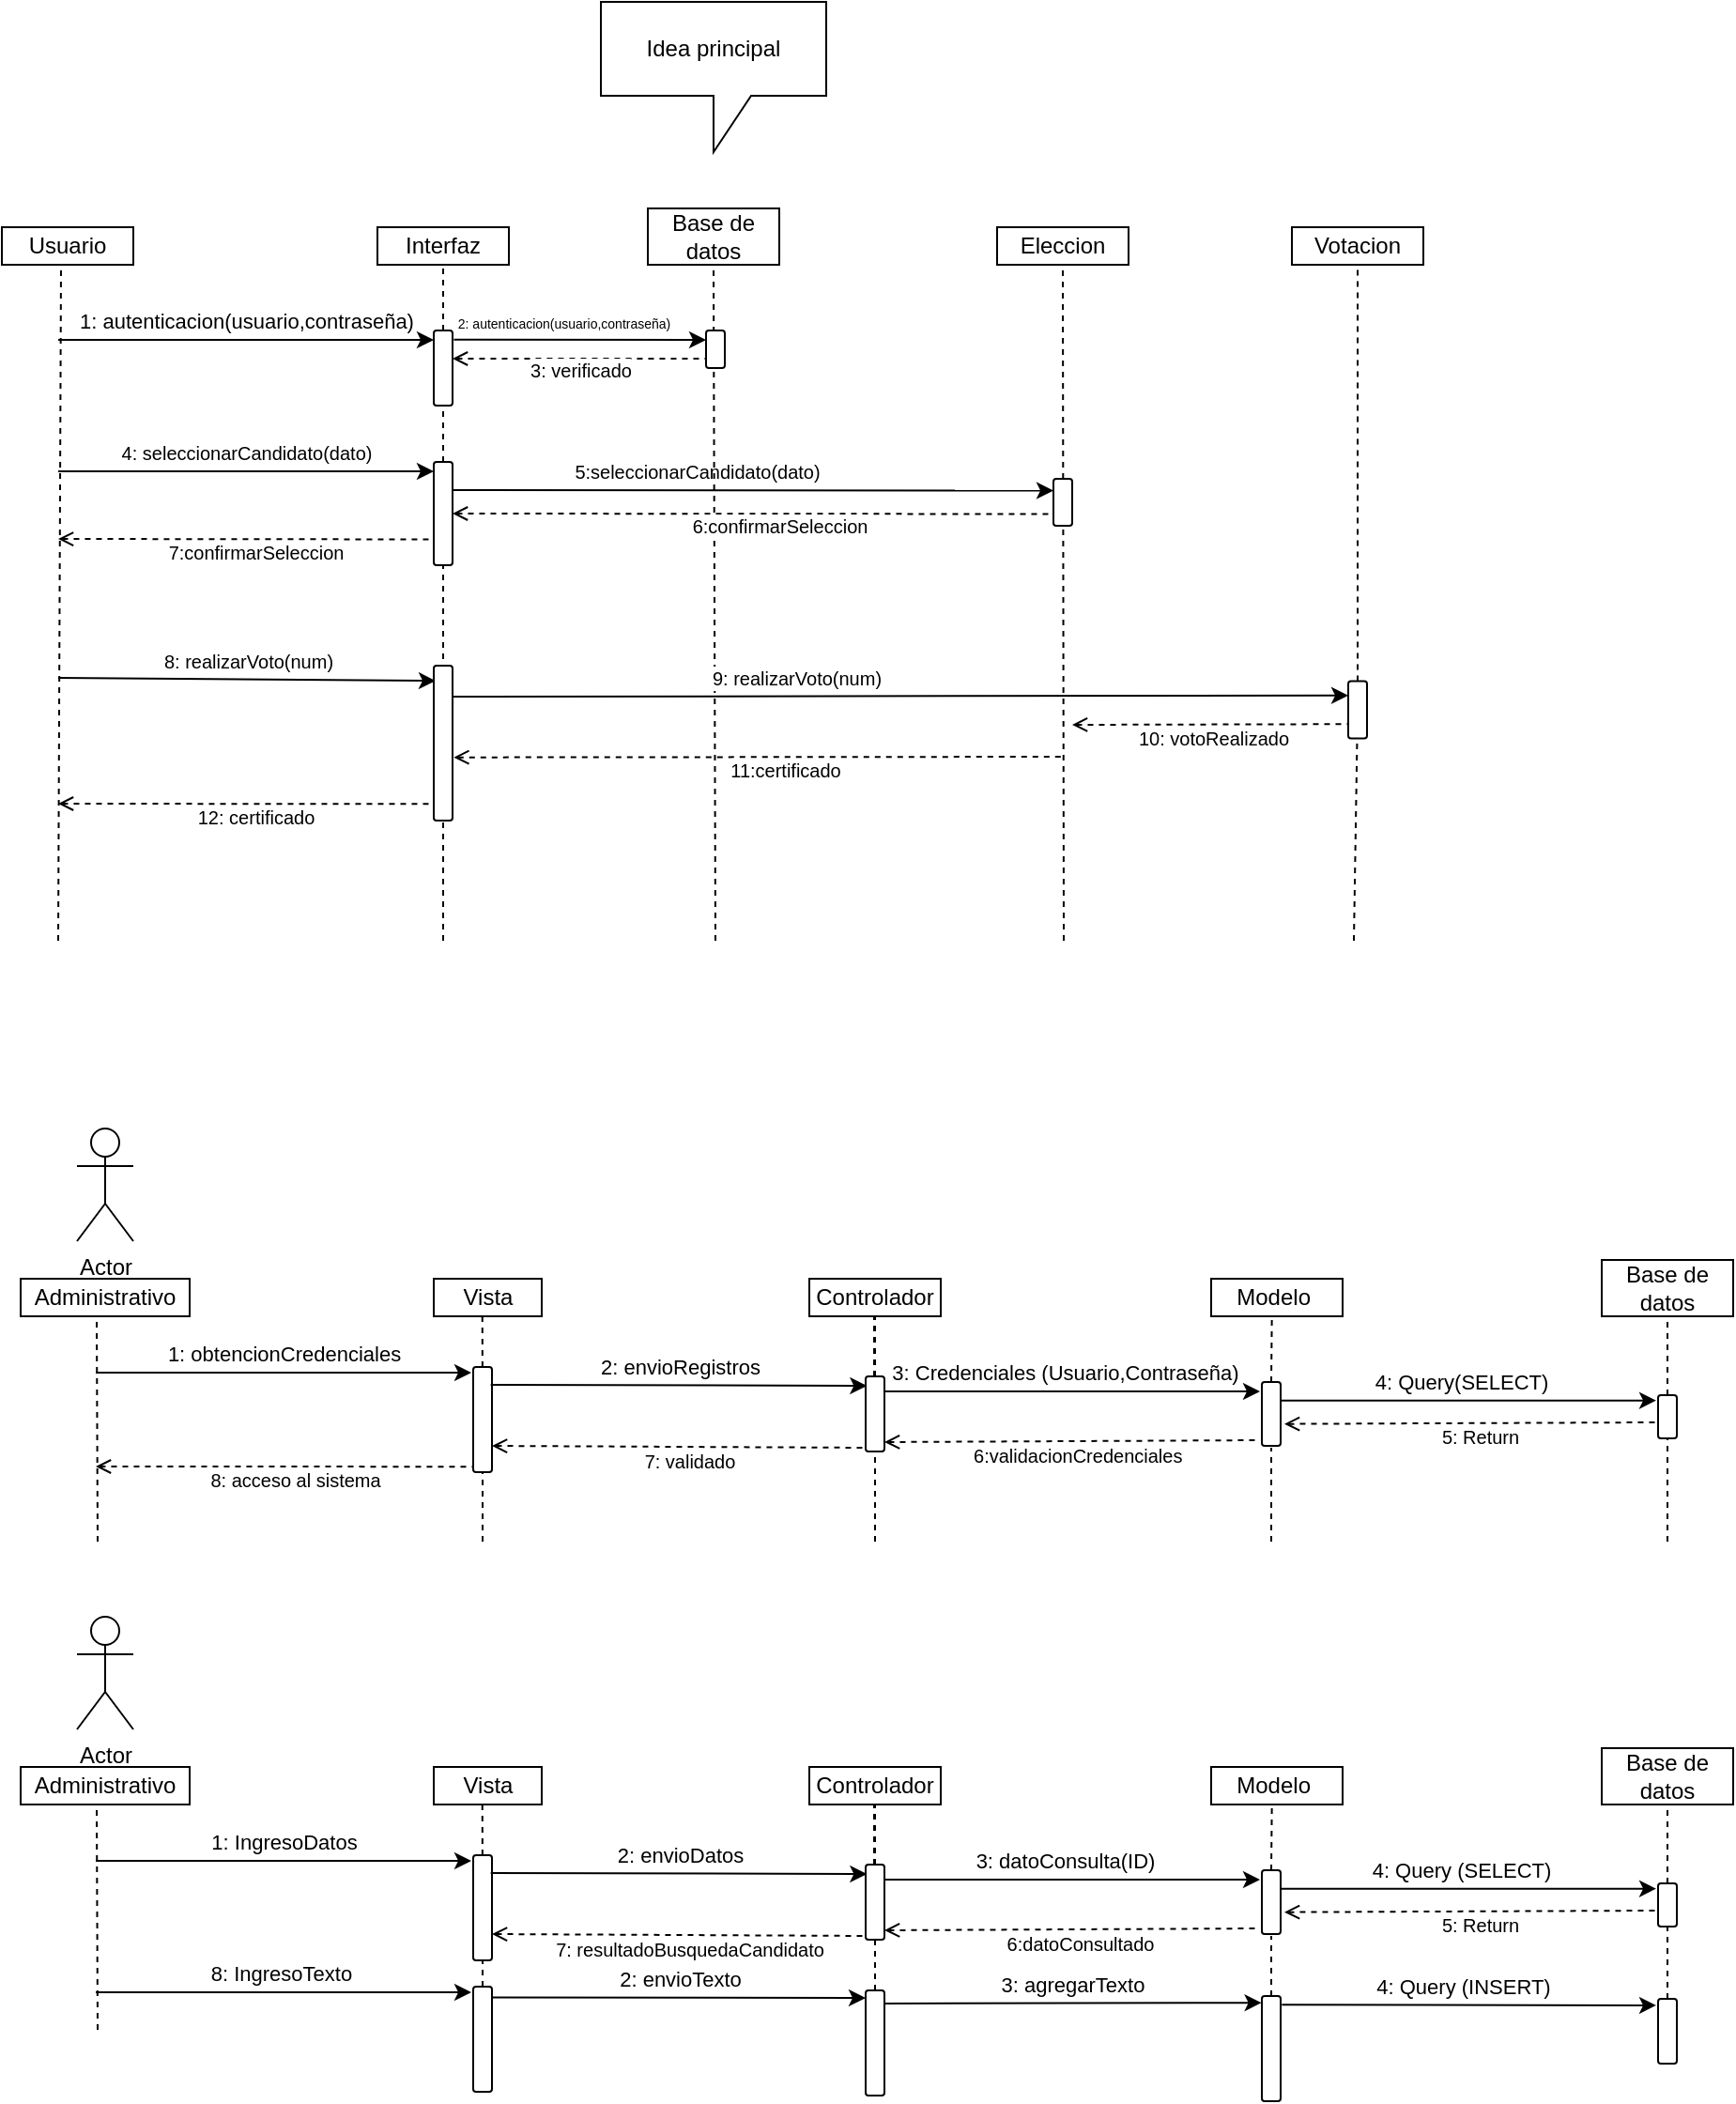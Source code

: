 <mxfile version="21.3.4" type="github">
  <diagram name="Página-1" id="lVVp2TQSh0Q2pHXrriCY">
    <mxGraphModel dx="478" dy="1424" grid="1" gridSize="10" guides="1" tooltips="1" connect="1" arrows="1" fold="1" page="1" pageScale="1" pageWidth="827" pageHeight="1169" math="0" shadow="0">
      <root>
        <mxCell id="0" />
        <mxCell id="1" parent="0" />
        <mxCell id="K4RC7GFQoaODHSmfSlVZ-1" value="Usuario" style="rounded=0;whiteSpace=wrap;html=1;" parent="1" vertex="1">
          <mxGeometry x="70" y="60" width="70" height="20" as="geometry" />
        </mxCell>
        <mxCell id="K4RC7GFQoaODHSmfSlVZ-2" value="" style="endArrow=none;dashed=1;html=1;rounded=0;entryX=0.45;entryY=1;entryDx=0;entryDy=0;entryPerimeter=0;" parent="1" target="K4RC7GFQoaODHSmfSlVZ-1" edge="1">
          <mxGeometry width="50" height="50" relative="1" as="geometry">
            <mxPoint x="100" y="440" as="sourcePoint" />
            <mxPoint x="440" y="210" as="targetPoint" />
          </mxGeometry>
        </mxCell>
        <mxCell id="K4RC7GFQoaODHSmfSlVZ-3" value="Interfaz" style="rounded=0;whiteSpace=wrap;html=1;" parent="1" vertex="1">
          <mxGeometry x="270" y="60" width="70" height="20" as="geometry" />
        </mxCell>
        <mxCell id="K4RC7GFQoaODHSmfSlVZ-4" value="" style="endArrow=none;dashed=1;html=1;rounded=0;entryX=0.5;entryY=1;entryDx=0;entryDy=0;startSize=6;" parent="1" source="K4RC7GFQoaODHSmfSlVZ-7" target="K4RC7GFQoaODHSmfSlVZ-3" edge="1">
          <mxGeometry width="50" height="50" relative="1" as="geometry">
            <mxPoint x="305" y="440" as="sourcePoint" />
            <mxPoint x="274.5" y="90" as="targetPoint" />
          </mxGeometry>
        </mxCell>
        <mxCell id="K4RC7GFQoaODHSmfSlVZ-5" value="" style="endArrow=classic;html=1;rounded=0;" parent="1" edge="1">
          <mxGeometry width="50" height="50" relative="1" as="geometry">
            <mxPoint x="100" y="120" as="sourcePoint" />
            <mxPoint x="300" y="120" as="targetPoint" />
          </mxGeometry>
        </mxCell>
        <mxCell id="K4RC7GFQoaODHSmfSlVZ-6" value="1: autenticacion(usuario,contraseña)" style="edgeLabel;html=1;align=center;verticalAlign=middle;resizable=0;points=[];" parent="K4RC7GFQoaODHSmfSlVZ-5" vertex="1" connectable="0">
          <mxGeometry x="-0.4" y="1" relative="1" as="geometry">
            <mxPoint x="40" y="-9" as="offset" />
          </mxGeometry>
        </mxCell>
        <mxCell id="K4RC7GFQoaODHSmfSlVZ-11" value="" style="endArrow=none;dashed=1;html=1;rounded=0;entryX=0;entryY=0.5;entryDx=0;entryDy=0;startSize=6;" parent="1" source="K4RC7GFQoaODHSmfSlVZ-24" target="K4RC7GFQoaODHSmfSlVZ-7" edge="1">
          <mxGeometry width="50" height="50" relative="1" as="geometry">
            <mxPoint x="305" y="440" as="sourcePoint" />
            <mxPoint x="305" y="80" as="targetPoint" />
            <Array as="points" />
          </mxGeometry>
        </mxCell>
        <mxCell id="K4RC7GFQoaODHSmfSlVZ-7" value="" style="rounded=1;whiteSpace=wrap;html=1;rotation=90;" parent="1" vertex="1">
          <mxGeometry x="285" y="130" width="40" height="10" as="geometry" />
        </mxCell>
        <mxCell id="K4RC7GFQoaODHSmfSlVZ-13" value="Base de datos" style="rounded=0;whiteSpace=wrap;html=1;" parent="1" vertex="1">
          <mxGeometry x="414" y="50" width="70" height="30" as="geometry" />
        </mxCell>
        <mxCell id="K4RC7GFQoaODHSmfSlVZ-16" value="" style="endArrow=classic;html=1;rounded=0;exitX=0.121;exitY=-0.071;exitDx=0;exitDy=0;exitPerimeter=0;entryX=0.25;entryY=1;entryDx=0;entryDy=0;" parent="1" source="K4RC7GFQoaODHSmfSlVZ-7" target="K4RC7GFQoaODHSmfSlVZ-15" edge="1">
          <mxGeometry width="50" height="50" relative="1" as="geometry">
            <mxPoint x="250" y="120" as="sourcePoint" />
            <mxPoint x="440" y="120" as="targetPoint" />
          </mxGeometry>
        </mxCell>
        <mxCell id="K4RC7GFQoaODHSmfSlVZ-17" value="&lt;font style=&quot;font-size: 7px;&quot;&gt;2: autenticacion(usuario,contraseña)&lt;/font&gt;" style="edgeLabel;html=1;align=center;verticalAlign=middle;resizable=0;points=[];" parent="K4RC7GFQoaODHSmfSlVZ-16" vertex="1" connectable="0">
          <mxGeometry x="-0.4" y="1" relative="1" as="geometry">
            <mxPoint x="18" y="-9" as="offset" />
          </mxGeometry>
        </mxCell>
        <mxCell id="K4RC7GFQoaODHSmfSlVZ-18" value="" style="endArrow=none;dashed=1;html=1;rounded=0;entryX=0.75;entryY=1;entryDx=0;entryDy=0;exitX=0.375;exitY=0;exitDx=0;exitDy=0;startArrow=open;startFill=0;exitPerimeter=0;" parent="1" source="K4RC7GFQoaODHSmfSlVZ-7" target="K4RC7GFQoaODHSmfSlVZ-15" edge="1">
          <mxGeometry width="50" height="50" relative="1" as="geometry">
            <mxPoint x="260" y="180" as="sourcePoint" />
            <mxPoint x="310" y="130" as="targetPoint" />
          </mxGeometry>
        </mxCell>
        <mxCell id="K4RC7GFQoaODHSmfSlVZ-19" value="&lt;font style=&quot;font-size: 10px;&quot;&gt;3: verificado&lt;/font&gt;" style="edgeLabel;html=1;align=center;verticalAlign=middle;resizable=0;points=[];" parent="K4RC7GFQoaODHSmfSlVZ-18" vertex="1" connectable="0">
          <mxGeometry x="0.14" y="-2" relative="1" as="geometry">
            <mxPoint x="-9" y="4" as="offset" />
          </mxGeometry>
        </mxCell>
        <mxCell id="K4RC7GFQoaODHSmfSlVZ-20" value="Eleccion" style="rounded=0;whiteSpace=wrap;html=1;" parent="1" vertex="1">
          <mxGeometry x="600" y="60" width="70" height="20" as="geometry" />
        </mxCell>
        <mxCell id="K4RC7GFQoaODHSmfSlVZ-21" value="" style="endArrow=none;dashed=1;html=1;rounded=0;entryX=0.5;entryY=1;entryDx=0;entryDy=0;startSize=6;" parent="1" target="K4RC7GFQoaODHSmfSlVZ-20" edge="1">
          <mxGeometry width="50" height="50" relative="1" as="geometry">
            <mxPoint x="635.5" y="440" as="sourcePoint" />
            <mxPoint x="634.5" y="80" as="targetPoint" />
            <Array as="points" />
          </mxGeometry>
        </mxCell>
        <mxCell id="K4RC7GFQoaODHSmfSlVZ-22" value="" style="endArrow=classic;html=1;rounded=0;" parent="1" edge="1">
          <mxGeometry width="50" height="50" relative="1" as="geometry">
            <mxPoint x="100" y="190" as="sourcePoint" />
            <mxPoint x="300" y="190" as="targetPoint" />
          </mxGeometry>
        </mxCell>
        <mxCell id="K4RC7GFQoaODHSmfSlVZ-23" value="&lt;font style=&quot;font-size: 10px;&quot;&gt;4: seleccionarCandidato(dato)&lt;/font&gt;" style="edgeLabel;html=1;align=center;verticalAlign=middle;resizable=0;points=[];" parent="K4RC7GFQoaODHSmfSlVZ-22" vertex="1" connectable="0">
          <mxGeometry x="-0.4" y="1" relative="1" as="geometry">
            <mxPoint x="40" y="-9" as="offset" />
          </mxGeometry>
        </mxCell>
        <mxCell id="K4RC7GFQoaODHSmfSlVZ-25" value="" style="endArrow=none;dashed=1;html=1;rounded=0;entryX=0;entryY=0.5;entryDx=0;entryDy=0;startSize=6;" parent="1" target="K4RC7GFQoaODHSmfSlVZ-24" edge="1">
          <mxGeometry width="50" height="50" relative="1" as="geometry">
            <mxPoint x="305" y="440" as="sourcePoint" />
            <mxPoint x="305" y="115" as="targetPoint" />
            <Array as="points" />
          </mxGeometry>
        </mxCell>
        <mxCell id="K4RC7GFQoaODHSmfSlVZ-24" value="" style="rounded=1;whiteSpace=wrap;html=1;rotation=90;" parent="1" vertex="1">
          <mxGeometry x="277.5" y="207.5" width="55" height="10" as="geometry" />
        </mxCell>
        <mxCell id="K4RC7GFQoaODHSmfSlVZ-26" value="" style="endArrow=classic;html=1;rounded=0;exitX=0.121;exitY=-0.071;exitDx=0;exitDy=0;exitPerimeter=0;entryX=0.25;entryY=1;entryDx=0;entryDy=0;" parent="1" target="K4RC7GFQoaODHSmfSlVZ-32" edge="1">
          <mxGeometry width="50" height="50" relative="1" as="geometry">
            <mxPoint x="310" y="200" as="sourcePoint" />
            <mxPoint x="630" y="200" as="targetPoint" />
          </mxGeometry>
        </mxCell>
        <mxCell id="K4RC7GFQoaODHSmfSlVZ-27" value="&lt;font style=&quot;font-size: 10px;&quot;&gt;5:seleccionarCandidato(dato)&lt;/font&gt;" style="edgeLabel;html=1;align=center;verticalAlign=middle;resizable=0;points=[];" parent="K4RC7GFQoaODHSmfSlVZ-26" vertex="1" connectable="0">
          <mxGeometry x="-0.4" y="1" relative="1" as="geometry">
            <mxPoint x="34" y="-9" as="offset" />
          </mxGeometry>
        </mxCell>
        <mxCell id="K4RC7GFQoaODHSmfSlVZ-31" value="" style="endArrow=none;dashed=1;html=1;rounded=0;startSize=6;entryX=0.5;entryY=1;entryDx=0;entryDy=0;" parent="1" target="K4RC7GFQoaODHSmfSlVZ-13" edge="1">
          <mxGeometry width="50" height="50" relative="1" as="geometry">
            <mxPoint x="450" y="440" as="sourcePoint" />
            <mxPoint x="450" y="213" as="targetPoint" />
            <Array as="points" />
          </mxGeometry>
        </mxCell>
        <mxCell id="K4RC7GFQoaODHSmfSlVZ-15" value="" style="rounded=1;whiteSpace=wrap;html=1;rotation=90;" parent="1" vertex="1">
          <mxGeometry x="440" y="120" width="20" height="10" as="geometry" />
        </mxCell>
        <mxCell id="K4RC7GFQoaODHSmfSlVZ-32" value="" style="rounded=1;whiteSpace=wrap;html=1;rotation=90;" parent="1" vertex="1">
          <mxGeometry x="622.5" y="201.5" width="25" height="10" as="geometry" />
        </mxCell>
        <mxCell id="K4RC7GFQoaODHSmfSlVZ-33" value="" style="endArrow=none;dashed=1;html=1;rounded=0;entryX=0.75;entryY=1;entryDx=0;entryDy=0;exitX=0.5;exitY=0;exitDx=0;exitDy=0;startArrow=open;startFill=0;" parent="1" source="K4RC7GFQoaODHSmfSlVZ-24" target="K4RC7GFQoaODHSmfSlVZ-32" edge="1">
          <mxGeometry width="50" height="50" relative="1" as="geometry">
            <mxPoint x="490" y="209" as="sourcePoint" />
            <mxPoint x="625" y="209" as="targetPoint" />
          </mxGeometry>
        </mxCell>
        <mxCell id="K4RC7GFQoaODHSmfSlVZ-34" value="&lt;font style=&quot;font-size: 10px;&quot;&gt;6:confirmarSeleccion&lt;/font&gt;" style="edgeLabel;html=1;align=center;verticalAlign=middle;resizable=0;points=[];" parent="K4RC7GFQoaODHSmfSlVZ-33" vertex="1" connectable="0">
          <mxGeometry x="0.14" y="-2" relative="1" as="geometry">
            <mxPoint x="-9" y="4" as="offset" />
          </mxGeometry>
        </mxCell>
        <mxCell id="K4RC7GFQoaODHSmfSlVZ-35" value="" style="endArrow=none;dashed=1;html=1;rounded=0;entryX=0.75;entryY=1;entryDx=0;entryDy=0;startArrow=open;startFill=0;" parent="1" target="K4RC7GFQoaODHSmfSlVZ-24" edge="1">
          <mxGeometry width="50" height="50" relative="1" as="geometry">
            <mxPoint x="100" y="226" as="sourcePoint" />
            <mxPoint x="290" y="230" as="targetPoint" />
          </mxGeometry>
        </mxCell>
        <mxCell id="K4RC7GFQoaODHSmfSlVZ-36" value="&lt;font style=&quot;font-size: 10px;&quot;&gt;7:confirmarSeleccion&lt;/font&gt;" style="edgeLabel;html=1;align=center;verticalAlign=middle;resizable=0;points=[];" parent="K4RC7GFQoaODHSmfSlVZ-35" vertex="1" connectable="0">
          <mxGeometry x="0.14" y="-3" relative="1" as="geometry">
            <mxPoint x="-9" y="4" as="offset" />
          </mxGeometry>
        </mxCell>
        <mxCell id="K4RC7GFQoaODHSmfSlVZ-37" value="" style="endArrow=classic;html=1;rounded=0;entryX=0.098;entryY=0.9;entryDx=0;entryDy=0;entryPerimeter=0;" parent="1" target="K4RC7GFQoaODHSmfSlVZ-40" edge="1">
          <mxGeometry width="50" height="50" relative="1" as="geometry">
            <mxPoint x="100" y="300" as="sourcePoint" />
            <mxPoint x="290" y="301" as="targetPoint" />
          </mxGeometry>
        </mxCell>
        <mxCell id="K4RC7GFQoaODHSmfSlVZ-38" value="&lt;font style=&quot;font-size: 10px;&quot;&gt;8: realizarVoto(num)&lt;/font&gt;" style="edgeLabel;html=1;align=center;verticalAlign=middle;resizable=0;points=[];" parent="K4RC7GFQoaODHSmfSlVZ-37" vertex="1" connectable="0">
          <mxGeometry x="-0.4" y="1" relative="1" as="geometry">
            <mxPoint x="40" y="-9" as="offset" />
          </mxGeometry>
        </mxCell>
        <mxCell id="K4RC7GFQoaODHSmfSlVZ-40" value="" style="rounded=1;whiteSpace=wrap;html=1;rotation=90;" parent="1" vertex="1">
          <mxGeometry x="263.75" y="329.75" width="82.5" height="10" as="geometry" />
        </mxCell>
        <mxCell id="K4RC7GFQoaODHSmfSlVZ-41" value="Votacion" style="rounded=0;whiteSpace=wrap;html=1;" parent="1" vertex="1">
          <mxGeometry x="757" y="60" width="70" height="20" as="geometry" />
        </mxCell>
        <mxCell id="K4RC7GFQoaODHSmfSlVZ-42" value="" style="endArrow=none;dashed=1;html=1;rounded=0;startSize=6;" parent="1" source="K4RC7GFQoaODHSmfSlVZ-45" target="K4RC7GFQoaODHSmfSlVZ-41" edge="1">
          <mxGeometry width="50" height="50" relative="1" as="geometry">
            <mxPoint x="790" y="440" as="sourcePoint" />
            <mxPoint x="645" y="90" as="targetPoint" />
            <Array as="points" />
          </mxGeometry>
        </mxCell>
        <mxCell id="K4RC7GFQoaODHSmfSlVZ-43" value="" style="endArrow=classic;html=1;rounded=0;exitX=0.2;exitY=0;exitDx=0;exitDy=0;entryX=0.25;entryY=1;entryDx=0;entryDy=0;exitPerimeter=0;" parent="1" source="K4RC7GFQoaODHSmfSlVZ-40" target="K4RC7GFQoaODHSmfSlVZ-45" edge="1">
          <mxGeometry width="50" height="50" relative="1" as="geometry">
            <mxPoint x="313" y="310" as="sourcePoint" />
            <mxPoint x="770" y="310" as="targetPoint" />
          </mxGeometry>
        </mxCell>
        <mxCell id="K4RC7GFQoaODHSmfSlVZ-44" value="&lt;font style=&quot;font-size: 10px;&quot;&gt;9: realizarVoto(num)&lt;/font&gt;" style="edgeLabel;html=1;align=center;verticalAlign=middle;resizable=0;points=[];" parent="K4RC7GFQoaODHSmfSlVZ-43" vertex="1" connectable="0">
          <mxGeometry x="-0.4" y="1" relative="1" as="geometry">
            <mxPoint x="40" y="-9" as="offset" />
          </mxGeometry>
        </mxCell>
        <mxCell id="K4RC7GFQoaODHSmfSlVZ-46" value="" style="endArrow=none;dashed=1;html=1;rounded=0;startSize=6;" parent="1" target="K4RC7GFQoaODHSmfSlVZ-45" edge="1">
          <mxGeometry width="50" height="50" relative="1" as="geometry">
            <mxPoint x="790" y="440" as="sourcePoint" />
            <mxPoint x="792" y="80" as="targetPoint" />
            <Array as="points" />
          </mxGeometry>
        </mxCell>
        <mxCell id="K4RC7GFQoaODHSmfSlVZ-45" value="" style="rounded=1;whiteSpace=wrap;html=1;rotation=90;" parent="1" vertex="1">
          <mxGeometry x="776.75" y="312" width="30.5" height="10" as="geometry" />
        </mxCell>
        <mxCell id="K4RC7GFQoaODHSmfSlVZ-48" value="" style="endArrow=none;dashed=1;html=1;rounded=0;entryX=0.75;entryY=1;entryDx=0;entryDy=0;startArrow=open;startFill=0;" parent="1" target="K4RC7GFQoaODHSmfSlVZ-45" edge="1">
          <mxGeometry width="50" height="50" relative="1" as="geometry">
            <mxPoint x="640" y="325" as="sourcePoint" />
            <mxPoint x="640" y="223" as="targetPoint" />
          </mxGeometry>
        </mxCell>
        <mxCell id="K4RC7GFQoaODHSmfSlVZ-49" value="&lt;font style=&quot;font-size: 10px;&quot;&gt;10: votoRealizado&lt;/font&gt;" style="edgeLabel;html=1;align=center;verticalAlign=middle;resizable=0;points=[];" parent="K4RC7GFQoaODHSmfSlVZ-48" vertex="1" connectable="0">
          <mxGeometry x="0.14" y="-2" relative="1" as="geometry">
            <mxPoint x="-9" y="5" as="offset" />
          </mxGeometry>
        </mxCell>
        <mxCell id="K4RC7GFQoaODHSmfSlVZ-50" value="" style="endArrow=none;dashed=1;html=1;rounded=0;startArrow=open;startFill=0;exitX=0.592;exitY=-0.066;exitDx=0;exitDy=0;exitPerimeter=0;" parent="1" source="K4RC7GFQoaODHSmfSlVZ-40" edge="1">
          <mxGeometry width="50" height="50" relative="1" as="geometry">
            <mxPoint x="325" y="340" as="sourcePoint" />
            <mxPoint x="635" y="342" as="targetPoint" />
          </mxGeometry>
        </mxCell>
        <mxCell id="K4RC7GFQoaODHSmfSlVZ-51" value="&lt;span style=&quot;font-size: 10px;&quot;&gt;11:certificado&lt;/span&gt;" style="edgeLabel;html=1;align=center;verticalAlign=middle;resizable=0;points=[];" parent="K4RC7GFQoaODHSmfSlVZ-50" vertex="1" connectable="0">
          <mxGeometry x="0.14" y="-2" relative="1" as="geometry">
            <mxPoint x="-9" y="5" as="offset" />
          </mxGeometry>
        </mxCell>
        <mxCell id="K4RC7GFQoaODHSmfSlVZ-52" value="" style="endArrow=none;dashed=1;html=1;rounded=0;entryX=0.893;entryY=0.969;entryDx=0;entryDy=0;startArrow=open;startFill=0;entryPerimeter=0;" parent="1" target="K4RC7GFQoaODHSmfSlVZ-40" edge="1">
          <mxGeometry width="50" height="50" relative="1" as="geometry">
            <mxPoint x="100" y="367" as="sourcePoint" />
            <mxPoint x="285" y="350" as="targetPoint" />
          </mxGeometry>
        </mxCell>
        <mxCell id="K4RC7GFQoaODHSmfSlVZ-53" value="&lt;font style=&quot;font-size: 10px;&quot;&gt;12: certificado&lt;/font&gt;" style="edgeLabel;html=1;align=center;verticalAlign=middle;resizable=0;points=[];" parent="K4RC7GFQoaODHSmfSlVZ-52" vertex="1" connectable="0">
          <mxGeometry x="0.14" y="-2" relative="1" as="geometry">
            <mxPoint x="-9" y="5" as="offset" />
          </mxGeometry>
        </mxCell>
        <mxCell id="vEYUveF9crxNE4RdPcDe-2" value="Idea principal" style="shape=callout;whiteSpace=wrap;html=1;perimeter=calloutPerimeter;" parent="1" vertex="1">
          <mxGeometry x="389" y="-60" width="120" height="80" as="geometry" />
        </mxCell>
        <mxCell id="vEYUveF9crxNE4RdPcDe-7" value="Administrativo" style="rounded=0;whiteSpace=wrap;html=1;" parent="1" vertex="1">
          <mxGeometry x="80" y="620" width="90" height="20" as="geometry" />
        </mxCell>
        <mxCell id="vEYUveF9crxNE4RdPcDe-8" value="" style="endArrow=none;dashed=1;html=1;rounded=0;entryX=0.45;entryY=1;entryDx=0;entryDy=0;entryPerimeter=0;" parent="1" target="vEYUveF9crxNE4RdPcDe-7" edge="1">
          <mxGeometry width="50" height="50" relative="1" as="geometry">
            <mxPoint x="121" y="760" as="sourcePoint" />
            <mxPoint x="460" y="770" as="targetPoint" />
          </mxGeometry>
        </mxCell>
        <mxCell id="vEYUveF9crxNE4RdPcDe-11" value="Actor" style="shape=umlActor;verticalLabelPosition=bottom;verticalAlign=top;html=1;outlineConnect=0;" parent="1" vertex="1">
          <mxGeometry x="110" y="540" width="30" height="60" as="geometry" />
        </mxCell>
        <mxCell id="vEYUveF9crxNE4RdPcDe-17" value="Vista" style="rounded=0;whiteSpace=wrap;html=1;" parent="1" vertex="1">
          <mxGeometry x="300" y="620" width="57.5" height="20" as="geometry" />
        </mxCell>
        <mxCell id="vEYUveF9crxNE4RdPcDe-18" value="" style="endArrow=none;dashed=1;html=1;rounded=0;entryX=0.45;entryY=1;entryDx=0;entryDy=0;entryPerimeter=0;" parent="1" source="vEYUveF9crxNE4RdPcDe-21" target="vEYUveF9crxNE4RdPcDe-17" edge="1">
          <mxGeometry width="50" height="50" relative="1" as="geometry">
            <mxPoint x="325.5" y="1000" as="sourcePoint" />
            <mxPoint x="670" y="770" as="targetPoint" />
          </mxGeometry>
        </mxCell>
        <mxCell id="vEYUveF9crxNE4RdPcDe-19" value="" style="endArrow=classic;html=1;rounded=0;" parent="1" edge="1">
          <mxGeometry width="50" height="50" relative="1" as="geometry">
            <mxPoint x="120" y="670" as="sourcePoint" />
            <mxPoint x="320" y="670" as="targetPoint" />
          </mxGeometry>
        </mxCell>
        <mxCell id="vEYUveF9crxNE4RdPcDe-20" value="1: obtencionCredenciales" style="edgeLabel;html=1;align=center;verticalAlign=middle;resizable=0;points=[];" parent="vEYUveF9crxNE4RdPcDe-19" vertex="1" connectable="0">
          <mxGeometry x="-0.4" y="1" relative="1" as="geometry">
            <mxPoint x="40" y="-9" as="offset" />
          </mxGeometry>
        </mxCell>
        <mxCell id="vEYUveF9crxNE4RdPcDe-22" value="" style="endArrow=none;dashed=1;html=1;rounded=0;entryX=1;entryY=0.5;entryDx=0;entryDy=0;" parent="1" target="vEYUveF9crxNE4RdPcDe-21" edge="1">
          <mxGeometry width="50" height="50" relative="1" as="geometry">
            <mxPoint x="326" y="760" as="sourcePoint" />
            <mxPoint x="335.5" y="640" as="targetPoint" />
          </mxGeometry>
        </mxCell>
        <mxCell id="vEYUveF9crxNE4RdPcDe-21" value="" style="rounded=1;whiteSpace=wrap;html=1;rotation=90;" parent="1" vertex="1">
          <mxGeometry x="298" y="690" width="56" height="10" as="geometry" />
        </mxCell>
        <mxCell id="vEYUveF9crxNE4RdPcDe-23" value="Controlador" style="rounded=0;whiteSpace=wrap;html=1;" parent="1" vertex="1">
          <mxGeometry x="500" y="620" width="70" height="20" as="geometry" />
        </mxCell>
        <mxCell id="vEYUveF9crxNE4RdPcDe-24" value="" style="endArrow=none;dashed=1;html=1;rounded=0;startSize=6;entryX=0.5;entryY=1;entryDx=0;entryDy=0;" parent="1" source="vEYUveF9crxNE4RdPcDe-28" target="vEYUveF9crxNE4RdPcDe-23" edge="1">
          <mxGeometry width="50" height="50" relative="1" as="geometry">
            <mxPoint x="535" y="1000" as="sourcePoint" />
            <mxPoint x="506" y="773" as="targetPoint" />
            <Array as="points" />
          </mxGeometry>
        </mxCell>
        <mxCell id="vEYUveF9crxNE4RdPcDe-26" value="" style="endArrow=classic;html=1;rounded=0;entryX=0.125;entryY=0.933;entryDx=0;entryDy=0;entryPerimeter=0;exitX=0.17;exitY=0.067;exitDx=0;exitDy=0;exitPerimeter=0;" parent="1" source="vEYUveF9crxNE4RdPcDe-21" target="vEYUveF9crxNE4RdPcDe-28" edge="1">
          <mxGeometry width="50" height="50" relative="1" as="geometry">
            <mxPoint x="332.5" y="676" as="sourcePoint" />
            <mxPoint x="532.5" y="676" as="targetPoint" />
          </mxGeometry>
        </mxCell>
        <mxCell id="vEYUveF9crxNE4RdPcDe-27" value="2: envioRegistros" style="edgeLabel;html=1;align=center;verticalAlign=middle;resizable=0;points=[];" parent="vEYUveF9crxNE4RdPcDe-26" vertex="1" connectable="0">
          <mxGeometry x="-0.4" y="1" relative="1" as="geometry">
            <mxPoint x="40" y="-9" as="offset" />
          </mxGeometry>
        </mxCell>
        <mxCell id="vEYUveF9crxNE4RdPcDe-29" value="" style="endArrow=none;dashed=1;html=1;rounded=0;startSize=6;entryX=1;entryY=0.5;entryDx=0;entryDy=0;" parent="1" target="vEYUveF9crxNE4RdPcDe-28" edge="1">
          <mxGeometry width="50" height="50" relative="1" as="geometry">
            <mxPoint x="535" y="760" as="sourcePoint" />
            <mxPoint x="535" y="640" as="targetPoint" />
            <Array as="points" />
          </mxGeometry>
        </mxCell>
        <mxCell id="vEYUveF9crxNE4RdPcDe-28" value="" style="rounded=1;whiteSpace=wrap;html=1;rotation=90;" parent="1" vertex="1">
          <mxGeometry x="515" y="687" width="40" height="10" as="geometry" />
        </mxCell>
        <mxCell id="vEYUveF9crxNE4RdPcDe-31" value="" style="endArrow=none;dashed=1;html=1;rounded=0;startArrow=open;startFill=0;exitX=0.75;exitY=0;exitDx=0;exitDy=0;" parent="1" source="vEYUveF9crxNE4RdPcDe-21" edge="1">
          <mxGeometry width="50" height="50" relative="1" as="geometry">
            <mxPoint x="330" y="710" as="sourcePoint" />
            <mxPoint x="530" y="710" as="targetPoint" />
          </mxGeometry>
        </mxCell>
        <mxCell id="vEYUveF9crxNE4RdPcDe-32" value="&lt;font style=&quot;font-size: 10px;&quot;&gt;7: validado&lt;/font&gt;" style="edgeLabel;html=1;align=center;verticalAlign=middle;resizable=0;points=[];" parent="vEYUveF9crxNE4RdPcDe-31" vertex="1" connectable="0">
          <mxGeometry x="0.14" y="-3" relative="1" as="geometry">
            <mxPoint x="-9" y="4" as="offset" />
          </mxGeometry>
        </mxCell>
        <mxCell id="_P7UbXKqDM3Ihlnf4Ilu-1" value="" style="endArrow=none;dashed=1;html=1;rounded=0;startSize=6;entryX=0.5;entryY=1;entryDx=0;entryDy=0;" parent="1" edge="1">
          <mxGeometry width="50" height="50" relative="1" as="geometry">
            <mxPoint x="534.5" y="672" as="sourcePoint" />
            <mxPoint x="534.5" y="640" as="targetPoint" />
            <Array as="points" />
          </mxGeometry>
        </mxCell>
        <mxCell id="_P7UbXKqDM3Ihlnf4Ilu-2" value="Modelo&amp;nbsp;" style="rounded=0;whiteSpace=wrap;html=1;" parent="1" vertex="1">
          <mxGeometry x="714" y="620" width="70" height="20" as="geometry" />
        </mxCell>
        <mxCell id="_P7UbXKqDM3Ihlnf4Ilu-3" value="" style="endArrow=none;dashed=1;html=1;rounded=0;startSize=6;entryX=0.462;entryY=1;entryDx=0;entryDy=0;entryPerimeter=0;exitX=0;exitY=0.5;exitDx=0;exitDy=0;" parent="1" source="_P7UbXKqDM3Ihlnf4Ilu-8" target="_P7UbXKqDM3Ihlnf4Ilu-2" edge="1">
          <mxGeometry width="50" height="50" relative="1" as="geometry">
            <mxPoint x="762" y="670" as="sourcePoint" />
            <mxPoint x="720" y="650" as="targetPoint" />
            <Array as="points" />
          </mxGeometry>
        </mxCell>
        <mxCell id="_P7UbXKqDM3Ihlnf4Ilu-4" value="Base de datos" style="rounded=0;whiteSpace=wrap;html=1;" parent="1" vertex="1">
          <mxGeometry x="922" y="610" width="70" height="30" as="geometry" />
        </mxCell>
        <mxCell id="_P7UbXKqDM3Ihlnf4Ilu-5" value="" style="endArrow=none;dashed=1;html=1;rounded=0;startSize=6;entryX=0.5;entryY=1;entryDx=0;entryDy=0;exitX=0;exitY=0.5;exitDx=0;exitDy=0;" parent="1" source="_P7UbXKqDM3Ihlnf4Ilu-11" target="_P7UbXKqDM3Ihlnf4Ilu-4" edge="1">
          <mxGeometry width="50" height="50" relative="1" as="geometry">
            <mxPoint x="964.5" y="672" as="sourcePoint" />
            <mxPoint x="964.5" y="640" as="targetPoint" />
            <Array as="points" />
          </mxGeometry>
        </mxCell>
        <mxCell id="_P7UbXKqDM3Ihlnf4Ilu-6" value="" style="endArrow=classic;html=1;rounded=0;" parent="1" edge="1">
          <mxGeometry width="50" height="50" relative="1" as="geometry">
            <mxPoint x="540" y="680" as="sourcePoint" />
            <mxPoint x="740" y="680" as="targetPoint" />
          </mxGeometry>
        </mxCell>
        <mxCell id="_P7UbXKqDM3Ihlnf4Ilu-7" value="3: Credenciales (Usuario,Contraseña)" style="edgeLabel;html=1;align=center;verticalAlign=middle;resizable=0;points=[];" parent="_P7UbXKqDM3Ihlnf4Ilu-6" vertex="1" connectable="0">
          <mxGeometry x="-0.4" y="1" relative="1" as="geometry">
            <mxPoint x="36" y="-9" as="offset" />
          </mxGeometry>
        </mxCell>
        <mxCell id="_P7UbXKqDM3Ihlnf4Ilu-8" value="" style="rounded=1;whiteSpace=wrap;html=1;rotation=90;" parent="1" vertex="1">
          <mxGeometry x="729" y="687" width="34" height="10" as="geometry" />
        </mxCell>
        <mxCell id="_P7UbXKqDM3Ihlnf4Ilu-9" value="" style="endArrow=classic;html=1;rounded=0;" parent="1" edge="1">
          <mxGeometry width="50" height="50" relative="1" as="geometry">
            <mxPoint x="751" y="684.83" as="sourcePoint" />
            <mxPoint x="951" y="684.83" as="targetPoint" />
          </mxGeometry>
        </mxCell>
        <mxCell id="_P7UbXKqDM3Ihlnf4Ilu-10" value="4: Query(SELECT)" style="edgeLabel;html=1;align=center;verticalAlign=middle;resizable=0;points=[];" parent="_P7UbXKqDM3Ihlnf4Ilu-9" vertex="1" connectable="0">
          <mxGeometry x="-0.4" y="1" relative="1" as="geometry">
            <mxPoint x="36" y="-9" as="offset" />
          </mxGeometry>
        </mxCell>
        <mxCell id="_P7UbXKqDM3Ihlnf4Ilu-11" value="" style="rounded=1;whiteSpace=wrap;html=1;rotation=90;" parent="1" vertex="1">
          <mxGeometry x="945.5" y="688.5" width="23" height="10" as="geometry" />
        </mxCell>
        <mxCell id="_P7UbXKqDM3Ihlnf4Ilu-12" value="" style="endArrow=none;dashed=1;html=1;rounded=0;startArrow=open;startFill=0;entryX=0.63;entryY=1.012;entryDx=0;entryDy=0;entryPerimeter=0;exitX=0.657;exitY=-0.2;exitDx=0;exitDy=0;exitPerimeter=0;" parent="1" source="_P7UbXKqDM3Ihlnf4Ilu-8" target="_P7UbXKqDM3Ihlnf4Ilu-11" edge="1">
          <mxGeometry width="50" height="50" relative="1" as="geometry">
            <mxPoint x="750" y="696" as="sourcePoint" />
            <mxPoint x="950" y="697" as="targetPoint" />
          </mxGeometry>
        </mxCell>
        <mxCell id="_P7UbXKqDM3Ihlnf4Ilu-13" value="&lt;font style=&quot;font-size: 10px;&quot;&gt;5: Return&lt;/font&gt;" style="edgeLabel;html=1;align=center;verticalAlign=middle;resizable=0;points=[];" parent="_P7UbXKqDM3Ihlnf4Ilu-12" vertex="1" connectable="0">
          <mxGeometry x="0.14" y="-2" relative="1" as="geometry">
            <mxPoint x="-10" y="5" as="offset" />
          </mxGeometry>
        </mxCell>
        <mxCell id="_P7UbXKqDM3Ihlnf4Ilu-14" value="" style="endArrow=none;dashed=1;html=1;rounded=0;startArrow=open;startFill=0;exitX=0.657;exitY=-0.2;exitDx=0;exitDy=0;exitPerimeter=0;" parent="1" edge="1">
          <mxGeometry width="50" height="50" relative="1" as="geometry">
            <mxPoint x="540" y="707" as="sourcePoint" />
            <mxPoint x="740" y="706" as="targetPoint" />
          </mxGeometry>
        </mxCell>
        <mxCell id="_P7UbXKqDM3Ihlnf4Ilu-15" value="&lt;font style=&quot;font-size: 10px;&quot;&gt;6:validacionCredenciales&amp;nbsp;&lt;/font&gt;" style="edgeLabel;html=1;align=center;verticalAlign=middle;resizable=0;points=[];" parent="_P7UbXKqDM3Ihlnf4Ilu-14" vertex="1" connectable="0">
          <mxGeometry x="0.14" y="-2" relative="1" as="geometry">
            <mxPoint x="-10" y="5" as="offset" />
          </mxGeometry>
        </mxCell>
        <mxCell id="_P7UbXKqDM3Ihlnf4Ilu-16" value="" style="endArrow=none;dashed=1;html=1;rounded=0;startArrow=open;startFill=0;entryX=0.948;entryY=0.956;entryDx=0;entryDy=0;entryPerimeter=0;" parent="1" target="vEYUveF9crxNE4RdPcDe-21" edge="1">
          <mxGeometry width="50" height="50" relative="1" as="geometry">
            <mxPoint x="120" y="720" as="sourcePoint" />
            <mxPoint x="320" y="720" as="targetPoint" />
          </mxGeometry>
        </mxCell>
        <mxCell id="_P7UbXKqDM3Ihlnf4Ilu-17" value="&lt;font style=&quot;font-size: 10px;&quot;&gt;8: acceso al sistema&lt;/font&gt;" style="edgeLabel;html=1;align=center;verticalAlign=middle;resizable=0;points=[];" parent="_P7UbXKqDM3Ihlnf4Ilu-16" vertex="1" connectable="0">
          <mxGeometry x="0.14" y="-3" relative="1" as="geometry">
            <mxPoint x="-9" y="4" as="offset" />
          </mxGeometry>
        </mxCell>
        <mxCell id="S41daRzB_n-02zjPIjmR-1" value="" style="endArrow=none;dashed=1;html=1;rounded=0;startSize=6;" edge="1" parent="1">
          <mxGeometry width="50" height="50" relative="1" as="geometry">
            <mxPoint x="746" y="760" as="sourcePoint" />
            <mxPoint x="746" y="710" as="targetPoint" />
            <Array as="points" />
          </mxGeometry>
        </mxCell>
        <mxCell id="S41daRzB_n-02zjPIjmR-2" value="" style="endArrow=none;dashed=1;html=1;rounded=0;startSize=6;entryX=1;entryY=0.5;entryDx=0;entryDy=0;" edge="1" parent="1" target="_P7UbXKqDM3Ihlnf4Ilu-11">
          <mxGeometry width="50" height="50" relative="1" as="geometry">
            <mxPoint x="957" y="760" as="sourcePoint" />
            <mxPoint x="956.9" y="710" as="targetPoint" />
            <Array as="points" />
          </mxGeometry>
        </mxCell>
        <mxCell id="S41daRzB_n-02zjPIjmR-39" value="Administrativo" style="rounded=0;whiteSpace=wrap;html=1;" vertex="1" parent="1">
          <mxGeometry x="80" y="880" width="90" height="20" as="geometry" />
        </mxCell>
        <mxCell id="S41daRzB_n-02zjPIjmR-40" value="" style="endArrow=none;dashed=1;html=1;rounded=0;entryX=0.45;entryY=1;entryDx=0;entryDy=0;entryPerimeter=0;" edge="1" parent="1" target="S41daRzB_n-02zjPIjmR-39">
          <mxGeometry width="50" height="50" relative="1" as="geometry">
            <mxPoint x="121" y="1020" as="sourcePoint" />
            <mxPoint x="460" y="1030" as="targetPoint" />
          </mxGeometry>
        </mxCell>
        <mxCell id="S41daRzB_n-02zjPIjmR-41" value="Actor" style="shape=umlActor;verticalLabelPosition=bottom;verticalAlign=top;html=1;outlineConnect=0;" vertex="1" parent="1">
          <mxGeometry x="110" y="800" width="30" height="60" as="geometry" />
        </mxCell>
        <mxCell id="S41daRzB_n-02zjPIjmR-42" value="Vista" style="rounded=0;whiteSpace=wrap;html=1;" vertex="1" parent="1">
          <mxGeometry x="300" y="880" width="57.5" height="20" as="geometry" />
        </mxCell>
        <mxCell id="S41daRzB_n-02zjPIjmR-43" value="" style="endArrow=none;dashed=1;html=1;rounded=0;entryX=0.45;entryY=1;entryDx=0;entryDy=0;entryPerimeter=0;" edge="1" parent="1" source="S41daRzB_n-02zjPIjmR-47" target="S41daRzB_n-02zjPIjmR-42">
          <mxGeometry width="50" height="50" relative="1" as="geometry">
            <mxPoint x="325.5" y="1260" as="sourcePoint" />
            <mxPoint x="670" y="1030" as="targetPoint" />
          </mxGeometry>
        </mxCell>
        <mxCell id="S41daRzB_n-02zjPIjmR-44" value="" style="endArrow=classic;html=1;rounded=0;" edge="1" parent="1">
          <mxGeometry width="50" height="50" relative="1" as="geometry">
            <mxPoint x="120" y="930" as="sourcePoint" />
            <mxPoint x="320" y="930" as="targetPoint" />
          </mxGeometry>
        </mxCell>
        <mxCell id="S41daRzB_n-02zjPIjmR-45" value="1: IngresoDatos" style="edgeLabel;html=1;align=center;verticalAlign=middle;resizable=0;points=[];" vertex="1" connectable="0" parent="S41daRzB_n-02zjPIjmR-44">
          <mxGeometry x="-0.4" y="1" relative="1" as="geometry">
            <mxPoint x="40" y="-9" as="offset" />
          </mxGeometry>
        </mxCell>
        <mxCell id="S41daRzB_n-02zjPIjmR-46" value="" style="endArrow=none;dashed=1;html=1;rounded=0;entryX=1;entryY=0.5;entryDx=0;entryDy=0;exitX=0;exitY=0.5;exitDx=0;exitDy=0;" edge="1" parent="1" target="S41daRzB_n-02zjPIjmR-47" source="S41daRzB_n-02zjPIjmR-77">
          <mxGeometry width="50" height="50" relative="1" as="geometry">
            <mxPoint x="326" y="1020" as="sourcePoint" />
            <mxPoint x="335.5" y="900" as="targetPoint" />
          </mxGeometry>
        </mxCell>
        <mxCell id="S41daRzB_n-02zjPIjmR-47" value="" style="rounded=1;whiteSpace=wrap;html=1;rotation=90;" vertex="1" parent="1">
          <mxGeometry x="298" y="950" width="56" height="10" as="geometry" />
        </mxCell>
        <mxCell id="S41daRzB_n-02zjPIjmR-48" value="Controlador" style="rounded=0;whiteSpace=wrap;html=1;" vertex="1" parent="1">
          <mxGeometry x="500" y="880" width="70" height="20" as="geometry" />
        </mxCell>
        <mxCell id="S41daRzB_n-02zjPIjmR-49" value="" style="endArrow=none;dashed=1;html=1;rounded=0;startSize=6;entryX=0.5;entryY=1;entryDx=0;entryDy=0;" edge="1" parent="1" source="S41daRzB_n-02zjPIjmR-53" target="S41daRzB_n-02zjPIjmR-48">
          <mxGeometry width="50" height="50" relative="1" as="geometry">
            <mxPoint x="535" y="1260" as="sourcePoint" />
            <mxPoint x="506" y="1033" as="targetPoint" />
            <Array as="points" />
          </mxGeometry>
        </mxCell>
        <mxCell id="S41daRzB_n-02zjPIjmR-50" value="" style="endArrow=classic;html=1;rounded=0;entryX=0.125;entryY=0.933;entryDx=0;entryDy=0;entryPerimeter=0;exitX=0.17;exitY=0.067;exitDx=0;exitDy=0;exitPerimeter=0;" edge="1" parent="1" source="S41daRzB_n-02zjPIjmR-47" target="S41daRzB_n-02zjPIjmR-53">
          <mxGeometry width="50" height="50" relative="1" as="geometry">
            <mxPoint x="332.5" y="936" as="sourcePoint" />
            <mxPoint x="532.5" y="936" as="targetPoint" />
          </mxGeometry>
        </mxCell>
        <mxCell id="S41daRzB_n-02zjPIjmR-51" value="2: envioDatos" style="edgeLabel;html=1;align=center;verticalAlign=middle;resizable=0;points=[];" vertex="1" connectable="0" parent="S41daRzB_n-02zjPIjmR-50">
          <mxGeometry x="-0.4" y="1" relative="1" as="geometry">
            <mxPoint x="40" y="-9" as="offset" />
          </mxGeometry>
        </mxCell>
        <mxCell id="S41daRzB_n-02zjPIjmR-52" value="" style="endArrow=none;dashed=1;html=1;rounded=0;startSize=6;entryX=1;entryY=0.5;entryDx=0;entryDy=0;exitX=0;exitY=0.5;exitDx=0;exitDy=0;" edge="1" parent="1" target="S41daRzB_n-02zjPIjmR-53" source="S41daRzB_n-02zjPIjmR-78">
          <mxGeometry width="50" height="50" relative="1" as="geometry">
            <mxPoint x="535" y="1020" as="sourcePoint" />
            <mxPoint x="535" y="900" as="targetPoint" />
            <Array as="points" />
          </mxGeometry>
        </mxCell>
        <mxCell id="S41daRzB_n-02zjPIjmR-53" value="" style="rounded=1;whiteSpace=wrap;html=1;rotation=90;" vertex="1" parent="1">
          <mxGeometry x="515" y="947" width="40" height="10" as="geometry" />
        </mxCell>
        <mxCell id="S41daRzB_n-02zjPIjmR-54" value="" style="endArrow=none;dashed=1;html=1;rounded=0;startArrow=open;startFill=0;exitX=0.75;exitY=0;exitDx=0;exitDy=0;" edge="1" parent="1" source="S41daRzB_n-02zjPIjmR-47">
          <mxGeometry width="50" height="50" relative="1" as="geometry">
            <mxPoint x="330" y="970" as="sourcePoint" />
            <mxPoint x="530" y="970" as="targetPoint" />
          </mxGeometry>
        </mxCell>
        <mxCell id="S41daRzB_n-02zjPIjmR-55" value="&lt;font style=&quot;font-size: 10px;&quot;&gt;7: resultadoBusquedaCandidato&lt;/font&gt;" style="edgeLabel;html=1;align=center;verticalAlign=middle;resizable=0;points=[];" vertex="1" connectable="0" parent="S41daRzB_n-02zjPIjmR-54">
          <mxGeometry x="0.14" y="-3" relative="1" as="geometry">
            <mxPoint x="-9" y="4" as="offset" />
          </mxGeometry>
        </mxCell>
        <mxCell id="S41daRzB_n-02zjPIjmR-56" value="" style="endArrow=none;dashed=1;html=1;rounded=0;startSize=6;entryX=0.5;entryY=1;entryDx=0;entryDy=0;" edge="1" parent="1">
          <mxGeometry width="50" height="50" relative="1" as="geometry">
            <mxPoint x="534.5" y="932" as="sourcePoint" />
            <mxPoint x="534.5" y="900" as="targetPoint" />
            <Array as="points" />
          </mxGeometry>
        </mxCell>
        <mxCell id="S41daRzB_n-02zjPIjmR-57" value="Modelo&amp;nbsp;" style="rounded=0;whiteSpace=wrap;html=1;" vertex="1" parent="1">
          <mxGeometry x="714" y="880" width="70" height="20" as="geometry" />
        </mxCell>
        <mxCell id="S41daRzB_n-02zjPIjmR-58" value="" style="endArrow=none;dashed=1;html=1;rounded=0;startSize=6;entryX=0.462;entryY=1;entryDx=0;entryDy=0;entryPerimeter=0;exitX=0;exitY=0.5;exitDx=0;exitDy=0;" edge="1" parent="1" source="S41daRzB_n-02zjPIjmR-63" target="S41daRzB_n-02zjPIjmR-57">
          <mxGeometry width="50" height="50" relative="1" as="geometry">
            <mxPoint x="762" y="930" as="sourcePoint" />
            <mxPoint x="720" y="910" as="targetPoint" />
            <Array as="points" />
          </mxGeometry>
        </mxCell>
        <mxCell id="S41daRzB_n-02zjPIjmR-59" value="Base de datos" style="rounded=0;whiteSpace=wrap;html=1;" vertex="1" parent="1">
          <mxGeometry x="922" y="870" width="70" height="30" as="geometry" />
        </mxCell>
        <mxCell id="S41daRzB_n-02zjPIjmR-60" value="" style="endArrow=none;dashed=1;html=1;rounded=0;startSize=6;entryX=0.5;entryY=1;entryDx=0;entryDy=0;exitX=0;exitY=0.5;exitDx=0;exitDy=0;" edge="1" parent="1" source="S41daRzB_n-02zjPIjmR-66" target="S41daRzB_n-02zjPIjmR-59">
          <mxGeometry width="50" height="50" relative="1" as="geometry">
            <mxPoint x="964.5" y="932" as="sourcePoint" />
            <mxPoint x="964.5" y="900" as="targetPoint" />
            <Array as="points" />
          </mxGeometry>
        </mxCell>
        <mxCell id="S41daRzB_n-02zjPIjmR-61" value="" style="endArrow=classic;html=1;rounded=0;" edge="1" parent="1">
          <mxGeometry width="50" height="50" relative="1" as="geometry">
            <mxPoint x="540" y="940" as="sourcePoint" />
            <mxPoint x="740" y="940" as="targetPoint" />
          </mxGeometry>
        </mxCell>
        <mxCell id="S41daRzB_n-02zjPIjmR-62" value="3: datoConsulta(ID)" style="edgeLabel;html=1;align=center;verticalAlign=middle;resizable=0;points=[];" vertex="1" connectable="0" parent="S41daRzB_n-02zjPIjmR-61">
          <mxGeometry x="-0.4" y="1" relative="1" as="geometry">
            <mxPoint x="36" y="-9" as="offset" />
          </mxGeometry>
        </mxCell>
        <mxCell id="S41daRzB_n-02zjPIjmR-63" value="" style="rounded=1;whiteSpace=wrap;html=1;rotation=90;" vertex="1" parent="1">
          <mxGeometry x="729" y="947" width="34" height="10" as="geometry" />
        </mxCell>
        <mxCell id="S41daRzB_n-02zjPIjmR-64" value="" style="endArrow=classic;html=1;rounded=0;" edge="1" parent="1">
          <mxGeometry width="50" height="50" relative="1" as="geometry">
            <mxPoint x="751" y="944.83" as="sourcePoint" />
            <mxPoint x="951" y="944.83" as="targetPoint" />
          </mxGeometry>
        </mxCell>
        <mxCell id="S41daRzB_n-02zjPIjmR-65" value="4: Query (SELECT)" style="edgeLabel;html=1;align=center;verticalAlign=middle;resizable=0;points=[];" vertex="1" connectable="0" parent="S41daRzB_n-02zjPIjmR-64">
          <mxGeometry x="-0.4" y="1" relative="1" as="geometry">
            <mxPoint x="36" y="-9" as="offset" />
          </mxGeometry>
        </mxCell>
        <mxCell id="S41daRzB_n-02zjPIjmR-66" value="" style="rounded=1;whiteSpace=wrap;html=1;rotation=90;" vertex="1" parent="1">
          <mxGeometry x="945.5" y="948.5" width="23" height="10" as="geometry" />
        </mxCell>
        <mxCell id="S41daRzB_n-02zjPIjmR-67" value="" style="endArrow=none;dashed=1;html=1;rounded=0;startArrow=open;startFill=0;entryX=0.63;entryY=1.012;entryDx=0;entryDy=0;entryPerimeter=0;exitX=0.657;exitY=-0.2;exitDx=0;exitDy=0;exitPerimeter=0;" edge="1" parent="1" source="S41daRzB_n-02zjPIjmR-63" target="S41daRzB_n-02zjPIjmR-66">
          <mxGeometry width="50" height="50" relative="1" as="geometry">
            <mxPoint x="750" y="956" as="sourcePoint" />
            <mxPoint x="950" y="957" as="targetPoint" />
          </mxGeometry>
        </mxCell>
        <mxCell id="S41daRzB_n-02zjPIjmR-68" value="&lt;font style=&quot;font-size: 10px;&quot;&gt;5: Return&lt;/font&gt;" style="edgeLabel;html=1;align=center;verticalAlign=middle;resizable=0;points=[];" vertex="1" connectable="0" parent="S41daRzB_n-02zjPIjmR-67">
          <mxGeometry x="0.14" y="-2" relative="1" as="geometry">
            <mxPoint x="-10" y="5" as="offset" />
          </mxGeometry>
        </mxCell>
        <mxCell id="S41daRzB_n-02zjPIjmR-69" value="" style="endArrow=none;dashed=1;html=1;rounded=0;startArrow=open;startFill=0;exitX=0.657;exitY=-0.2;exitDx=0;exitDy=0;exitPerimeter=0;" edge="1" parent="1">
          <mxGeometry width="50" height="50" relative="1" as="geometry">
            <mxPoint x="540" y="967" as="sourcePoint" />
            <mxPoint x="740" y="966" as="targetPoint" />
          </mxGeometry>
        </mxCell>
        <mxCell id="S41daRzB_n-02zjPIjmR-70" value="&lt;font style=&quot;font-size: 10px;&quot;&gt;6:datoConsultado&lt;/font&gt;" style="edgeLabel;html=1;align=center;verticalAlign=middle;resizable=0;points=[];" vertex="1" connectable="0" parent="S41daRzB_n-02zjPIjmR-69">
          <mxGeometry x="0.14" y="-2" relative="1" as="geometry">
            <mxPoint x="-10" y="5" as="offset" />
          </mxGeometry>
        </mxCell>
        <mxCell id="S41daRzB_n-02zjPIjmR-73" value="" style="endArrow=none;dashed=1;html=1;rounded=0;startSize=6;exitX=0;exitY=0.5;exitDx=0;exitDy=0;" edge="1" parent="1" source="S41daRzB_n-02zjPIjmR-83">
          <mxGeometry width="50" height="50" relative="1" as="geometry">
            <mxPoint x="746" y="1020" as="sourcePoint" />
            <mxPoint x="746" y="970" as="targetPoint" />
            <Array as="points" />
          </mxGeometry>
        </mxCell>
        <mxCell id="S41daRzB_n-02zjPIjmR-74" value="" style="endArrow=none;dashed=1;html=1;rounded=0;startSize=6;entryX=1;entryY=0.5;entryDx=0;entryDy=0;exitX=0;exitY=0.5;exitDx=0;exitDy=0;" edge="1" parent="1" target="S41daRzB_n-02zjPIjmR-66" source="S41daRzB_n-02zjPIjmR-88">
          <mxGeometry width="50" height="50" relative="1" as="geometry">
            <mxPoint x="957" y="1020" as="sourcePoint" />
            <mxPoint x="956.9" y="970" as="targetPoint" />
            <Array as="points" />
          </mxGeometry>
        </mxCell>
        <mxCell id="S41daRzB_n-02zjPIjmR-75" value="" style="endArrow=classic;html=1;rounded=0;" edge="1" parent="1">
          <mxGeometry width="50" height="50" relative="1" as="geometry">
            <mxPoint x="120" y="1000" as="sourcePoint" />
            <mxPoint x="320" y="1000" as="targetPoint" />
          </mxGeometry>
        </mxCell>
        <mxCell id="S41daRzB_n-02zjPIjmR-76" value="8: IngresoTexto&amp;nbsp;" style="edgeLabel;html=1;align=center;verticalAlign=middle;resizable=0;points=[];" vertex="1" connectable="0" parent="S41daRzB_n-02zjPIjmR-75">
          <mxGeometry x="-0.4" y="1" relative="1" as="geometry">
            <mxPoint x="40" y="-9" as="offset" />
          </mxGeometry>
        </mxCell>
        <mxCell id="S41daRzB_n-02zjPIjmR-77" value="" style="rounded=1;whiteSpace=wrap;html=1;rotation=90;" vertex="1" parent="1">
          <mxGeometry x="298" y="1020" width="56" height="10" as="geometry" />
        </mxCell>
        <mxCell id="S41daRzB_n-02zjPIjmR-78" value="" style="rounded=1;whiteSpace=wrap;html=1;rotation=90;" vertex="1" parent="1">
          <mxGeometry x="507" y="1022" width="56" height="10" as="geometry" />
        </mxCell>
        <mxCell id="S41daRzB_n-02zjPIjmR-81" value="" style="endArrow=classic;html=1;rounded=0;exitX=0.102;exitY=-0.029;exitDx=0;exitDy=0;exitPerimeter=0;" edge="1" parent="1" source="S41daRzB_n-02zjPIjmR-77">
          <mxGeometry width="50" height="50" relative="1" as="geometry">
            <mxPoint x="332.5" y="1003" as="sourcePoint" />
            <mxPoint x="530" y="1003" as="targetPoint" />
          </mxGeometry>
        </mxCell>
        <mxCell id="S41daRzB_n-02zjPIjmR-82" value="2: envioTexto" style="edgeLabel;html=1;align=center;verticalAlign=middle;resizable=0;points=[];" vertex="1" connectable="0" parent="S41daRzB_n-02zjPIjmR-81">
          <mxGeometry x="-0.4" y="1" relative="1" as="geometry">
            <mxPoint x="40" y="-9" as="offset" />
          </mxGeometry>
        </mxCell>
        <mxCell id="S41daRzB_n-02zjPIjmR-83" value="" style="rounded=1;whiteSpace=wrap;html=1;rotation=90;" vertex="1" parent="1">
          <mxGeometry x="718" y="1025" width="56" height="10" as="geometry" />
        </mxCell>
        <mxCell id="S41daRzB_n-02zjPIjmR-84" value="" style="endArrow=classic;html=1;rounded=0;exitX=0.102;exitY=-0.029;exitDx=0;exitDy=0;exitPerimeter=0;entryX=0.064;entryY=1.019;entryDx=0;entryDy=0;entryPerimeter=0;" edge="1" parent="1" target="S41daRzB_n-02zjPIjmR-83">
          <mxGeometry width="50" height="50" relative="1" as="geometry">
            <mxPoint x="540" y="1006" as="sourcePoint" />
            <mxPoint x="739" y="1005" as="targetPoint" />
          </mxGeometry>
        </mxCell>
        <mxCell id="S41daRzB_n-02zjPIjmR-85" value="3: agregarTexto" style="edgeLabel;html=1;align=center;verticalAlign=middle;resizable=0;points=[];" vertex="1" connectable="0" parent="S41daRzB_n-02zjPIjmR-84">
          <mxGeometry x="-0.4" y="1" relative="1" as="geometry">
            <mxPoint x="40" y="-9" as="offset" />
          </mxGeometry>
        </mxCell>
        <mxCell id="S41daRzB_n-02zjPIjmR-88" value="" style="rounded=1;whiteSpace=wrap;html=1;rotation=90;" vertex="1" parent="1">
          <mxGeometry x="939.75" y="1015.75" width="34.5" height="10" as="geometry" />
        </mxCell>
        <mxCell id="S41daRzB_n-02zjPIjmR-89" value="" style="endArrow=classic;html=1;rounded=0;exitX=0.083;exitY=-0.067;exitDx=0;exitDy=0;exitPerimeter=0;entryX=0.101;entryY=1.1;entryDx=0;entryDy=0;entryPerimeter=0;" edge="1" parent="1" source="S41daRzB_n-02zjPIjmR-83" target="S41daRzB_n-02zjPIjmR-88">
          <mxGeometry width="50" height="50" relative="1" as="geometry">
            <mxPoint x="757" y="1010.0" as="sourcePoint" />
            <mxPoint x="957" y="1010.0" as="targetPoint" />
            <Array as="points" />
          </mxGeometry>
        </mxCell>
        <mxCell id="S41daRzB_n-02zjPIjmR-90" value="4: Query (INSERT)" style="edgeLabel;html=1;align=center;verticalAlign=middle;resizable=0;points=[];" vertex="1" connectable="0" parent="S41daRzB_n-02zjPIjmR-89">
          <mxGeometry x="-0.4" y="1" relative="1" as="geometry">
            <mxPoint x="36" y="-9" as="offset" />
          </mxGeometry>
        </mxCell>
      </root>
    </mxGraphModel>
  </diagram>
</mxfile>
